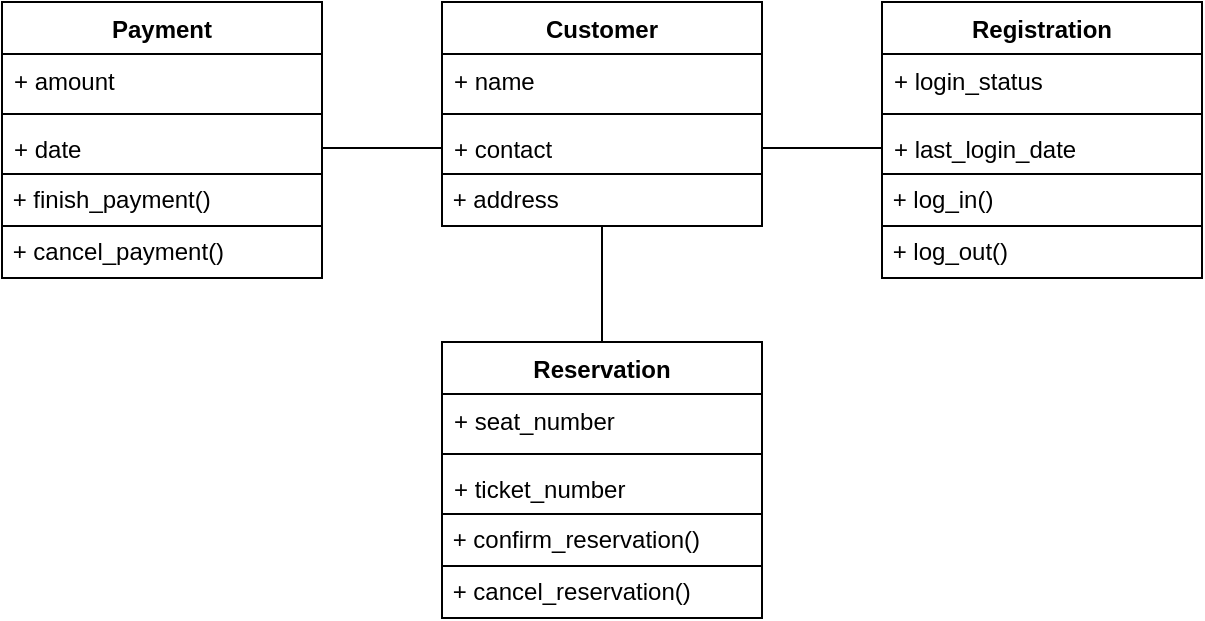 <mxfile>
    <diagram id="HzNb6_8A-4xQcRBc5XhK" name="Page-1">
        <mxGraphModel dx="1432" dy="465" grid="1" gridSize="10" guides="1" tooltips="1" connect="1" arrows="1" fold="1" page="1" pageScale="1" pageWidth="850" pageHeight="1100" math="0" shadow="0">
            <root>
                <mxCell id="0"/>
                <mxCell id="1" parent="0"/>
                <mxCell id="2" value="Customer" style="swimlane;fontStyle=1;align=center;verticalAlign=top;childLayout=stackLayout;horizontal=1;startSize=26;horizontalStack=0;resizeParent=1;resizeParentMax=0;resizeLast=0;collapsible=1;marginBottom=0;" parent="1" vertex="1">
                    <mxGeometry x="-100" y="110" width="160" height="112" as="geometry">
                        <mxRectangle x="350" y="200" width="100" height="30" as="alternateBounds"/>
                    </mxGeometry>
                </mxCell>
                <mxCell id="3" value="+ name" style="text;strokeColor=none;fillColor=none;align=left;verticalAlign=top;spacingLeft=4;spacingRight=4;overflow=hidden;rotatable=0;points=[[0,0.5],[1,0.5]];portConstraint=eastwest;" parent="2" vertex="1">
                    <mxGeometry y="26" width="160" height="26" as="geometry"/>
                </mxCell>
                <mxCell id="4" value="" style="line;strokeWidth=1;fillColor=none;align=left;verticalAlign=middle;spacingTop=-1;spacingLeft=3;spacingRight=3;rotatable=0;labelPosition=right;points=[];portConstraint=eastwest;strokeColor=inherit;" parent="2" vertex="1">
                    <mxGeometry y="52" width="160" height="8" as="geometry"/>
                </mxCell>
                <mxCell id="5" value="+ contact" style="text;strokeColor=none;fillColor=none;align=left;verticalAlign=top;spacingLeft=4;spacingRight=4;overflow=hidden;rotatable=0;points=[[0,0.5],[1,0.5]];portConstraint=eastwest;" parent="2" vertex="1">
                    <mxGeometry y="60" width="160" height="26" as="geometry"/>
                </mxCell>
                <mxCell id="28" value="&amp;nbsp;+ address" style="whiteSpace=wrap;html=1;align=left;" parent="2" vertex="1">
                    <mxGeometry y="86" width="160" height="26" as="geometry"/>
                </mxCell>
                <mxCell id="6" value="Payment" style="swimlane;fontStyle=1;align=center;verticalAlign=top;childLayout=stackLayout;horizontal=1;startSize=26;horizontalStack=0;resizeParent=1;resizeParentMax=0;resizeLast=0;collapsible=1;marginBottom=0;" parent="1" vertex="1">
                    <mxGeometry x="-320" y="110" width="160" height="138" as="geometry">
                        <mxRectangle x="350" y="200" width="100" height="30" as="alternateBounds"/>
                    </mxGeometry>
                </mxCell>
                <mxCell id="7" value="+ amount" style="text;strokeColor=none;fillColor=none;align=left;verticalAlign=top;spacingLeft=4;spacingRight=4;overflow=hidden;rotatable=0;points=[[0,0.5],[1,0.5]];portConstraint=eastwest;" parent="6" vertex="1">
                    <mxGeometry y="26" width="160" height="26" as="geometry"/>
                </mxCell>
                <mxCell id="8" value="" style="line;strokeWidth=1;fillColor=none;align=left;verticalAlign=middle;spacingTop=-1;spacingLeft=3;spacingRight=3;rotatable=0;labelPosition=right;points=[];portConstraint=eastwest;strokeColor=inherit;" parent="6" vertex="1">
                    <mxGeometry y="52" width="160" height="8" as="geometry"/>
                </mxCell>
                <mxCell id="9" value="+ date" style="text;strokeColor=none;fillColor=none;align=left;verticalAlign=top;spacingLeft=4;spacingRight=4;overflow=hidden;rotatable=0;points=[[0,0.5],[1,0.5]];portConstraint=eastwest;" parent="6" vertex="1">
                    <mxGeometry y="60" width="160" height="26" as="geometry"/>
                </mxCell>
                <mxCell id="17" value="&amp;nbsp;+ finish_payment()" style="whiteSpace=wrap;html=1;align=left;" parent="6" vertex="1">
                    <mxGeometry y="86" width="160" height="26" as="geometry"/>
                </mxCell>
                <mxCell id="18" value="&amp;nbsp;+ cancel_payment()" style="whiteSpace=wrap;html=1;align=left;" parent="6" vertex="1">
                    <mxGeometry y="112" width="160" height="26" as="geometry"/>
                </mxCell>
                <mxCell id="21" value="Reservation" style="swimlane;fontStyle=1;align=center;verticalAlign=top;childLayout=stackLayout;horizontal=1;startSize=26;horizontalStack=0;resizeParent=1;resizeParentMax=0;resizeLast=0;collapsible=1;marginBottom=0;" parent="1" vertex="1">
                    <mxGeometry x="-100" y="280" width="160" height="138" as="geometry">
                        <mxRectangle x="350" y="200" width="100" height="30" as="alternateBounds"/>
                    </mxGeometry>
                </mxCell>
                <mxCell id="22" value="+ seat_number" style="text;strokeColor=none;fillColor=none;align=left;verticalAlign=top;spacingLeft=4;spacingRight=4;overflow=hidden;rotatable=0;points=[[0,0.5],[1,0.5]];portConstraint=eastwest;" parent="21" vertex="1">
                    <mxGeometry y="26" width="160" height="26" as="geometry"/>
                </mxCell>
                <mxCell id="23" value="" style="line;strokeWidth=1;fillColor=none;align=left;verticalAlign=middle;spacingTop=-1;spacingLeft=3;spacingRight=3;rotatable=0;labelPosition=right;points=[];portConstraint=eastwest;strokeColor=inherit;" parent="21" vertex="1">
                    <mxGeometry y="52" width="160" height="8" as="geometry"/>
                </mxCell>
                <mxCell id="24" value="+ ticket_number" style="text;strokeColor=none;fillColor=none;align=left;verticalAlign=top;spacingLeft=4;spacingRight=4;overflow=hidden;rotatable=0;points=[[0,0.5],[1,0.5]];portConstraint=eastwest;" parent="21" vertex="1">
                    <mxGeometry y="60" width="160" height="26" as="geometry"/>
                </mxCell>
                <mxCell id="25" value="&amp;nbsp;+ confirm_reservation()" style="whiteSpace=wrap;html=1;align=left;" parent="21" vertex="1">
                    <mxGeometry y="86" width="160" height="26" as="geometry"/>
                </mxCell>
                <mxCell id="26" value="&amp;nbsp;+ cancel_reservation()" style="whiteSpace=wrap;html=1;align=left;" parent="21" vertex="1">
                    <mxGeometry y="112" width="160" height="26" as="geometry"/>
                </mxCell>
                <mxCell id="29" value="Registration" style="swimlane;fontStyle=1;align=center;verticalAlign=top;childLayout=stackLayout;horizontal=1;startSize=26;horizontalStack=0;resizeParent=1;resizeParentMax=0;resizeLast=0;collapsible=1;marginBottom=0;swimlaneLine=1;" parent="1" vertex="1">
                    <mxGeometry x="120" y="110" width="160" height="138" as="geometry">
                        <mxRectangle x="350" y="200" width="100" height="30" as="alternateBounds"/>
                    </mxGeometry>
                </mxCell>
                <mxCell id="30" value="+ login_status" style="text;strokeColor=none;fillColor=none;align=left;verticalAlign=top;spacingLeft=4;spacingRight=4;overflow=hidden;rotatable=0;points=[[0,0.5],[1,0.5]];portConstraint=eastwest;" parent="29" vertex="1">
                    <mxGeometry y="26" width="160" height="26" as="geometry"/>
                </mxCell>
                <mxCell id="31" value="" style="line;strokeWidth=1;fillColor=none;align=left;verticalAlign=middle;spacingTop=-1;spacingLeft=3;spacingRight=3;rotatable=0;labelPosition=right;points=[];portConstraint=eastwest;strokeColor=inherit;" parent="29" vertex="1">
                    <mxGeometry y="52" width="160" height="8" as="geometry"/>
                </mxCell>
                <mxCell id="32" value="+ last_login_date" style="text;strokeColor=none;fillColor=none;align=left;verticalAlign=top;spacingLeft=4;spacingRight=4;overflow=hidden;rotatable=0;points=[[0,0.5],[1,0.5]];portConstraint=eastwest;" parent="29" vertex="1">
                    <mxGeometry y="60" width="160" height="26" as="geometry"/>
                </mxCell>
                <mxCell id="33" value="&amp;nbsp;+ log_in()" style="whiteSpace=wrap;html=1;align=left;" parent="29" vertex="1">
                    <mxGeometry y="86" width="160" height="26" as="geometry"/>
                </mxCell>
                <mxCell id="34" value="&amp;nbsp;+ log_out()" style="whiteSpace=wrap;html=1;align=left;" parent="29" vertex="1">
                    <mxGeometry y="112" width="160" height="26" as="geometry"/>
                </mxCell>
                <mxCell id="44" value="" style="endArrow=none;html=1;rounded=1;startSize=0;endSize=6;entryX=0;entryY=0.5;entryDx=0;entryDy=0;exitX=1;exitY=0.5;exitDx=0;exitDy=0;" parent="1" source="5" target="32" edge="1">
                    <mxGeometry width="50" height="50" relative="1" as="geometry">
                        <mxPoint x="50" y="270" as="sourcePoint"/>
                        <mxPoint x="100" y="220" as="targetPoint"/>
                    </mxGeometry>
                </mxCell>
                <mxCell id="45" value="" style="endArrow=none;html=1;rounded=1;startSize=0;endSize=6;entryX=0.5;entryY=0;entryDx=0;entryDy=0;exitX=0.5;exitY=1;exitDx=0;exitDy=0;" parent="1" source="28" target="21" edge="1">
                    <mxGeometry width="50" height="50" relative="1" as="geometry">
                        <mxPoint x="70" y="193" as="sourcePoint"/>
                        <mxPoint x="180" y="193" as="targetPoint"/>
                    </mxGeometry>
                </mxCell>
                <mxCell id="46" value="" style="endArrow=none;html=1;rounded=1;startSize=0;endSize=6;entryX=1;entryY=0.5;entryDx=0;entryDy=0;exitX=0;exitY=0.5;exitDx=0;exitDy=0;" parent="1" source="5" target="9" edge="1">
                    <mxGeometry width="50" height="50" relative="1" as="geometry">
                        <mxPoint x="70" y="193" as="sourcePoint"/>
                        <mxPoint x="180" y="193" as="targetPoint"/>
                    </mxGeometry>
                </mxCell>
            </root>
        </mxGraphModel>
    </diagram>
</mxfile>